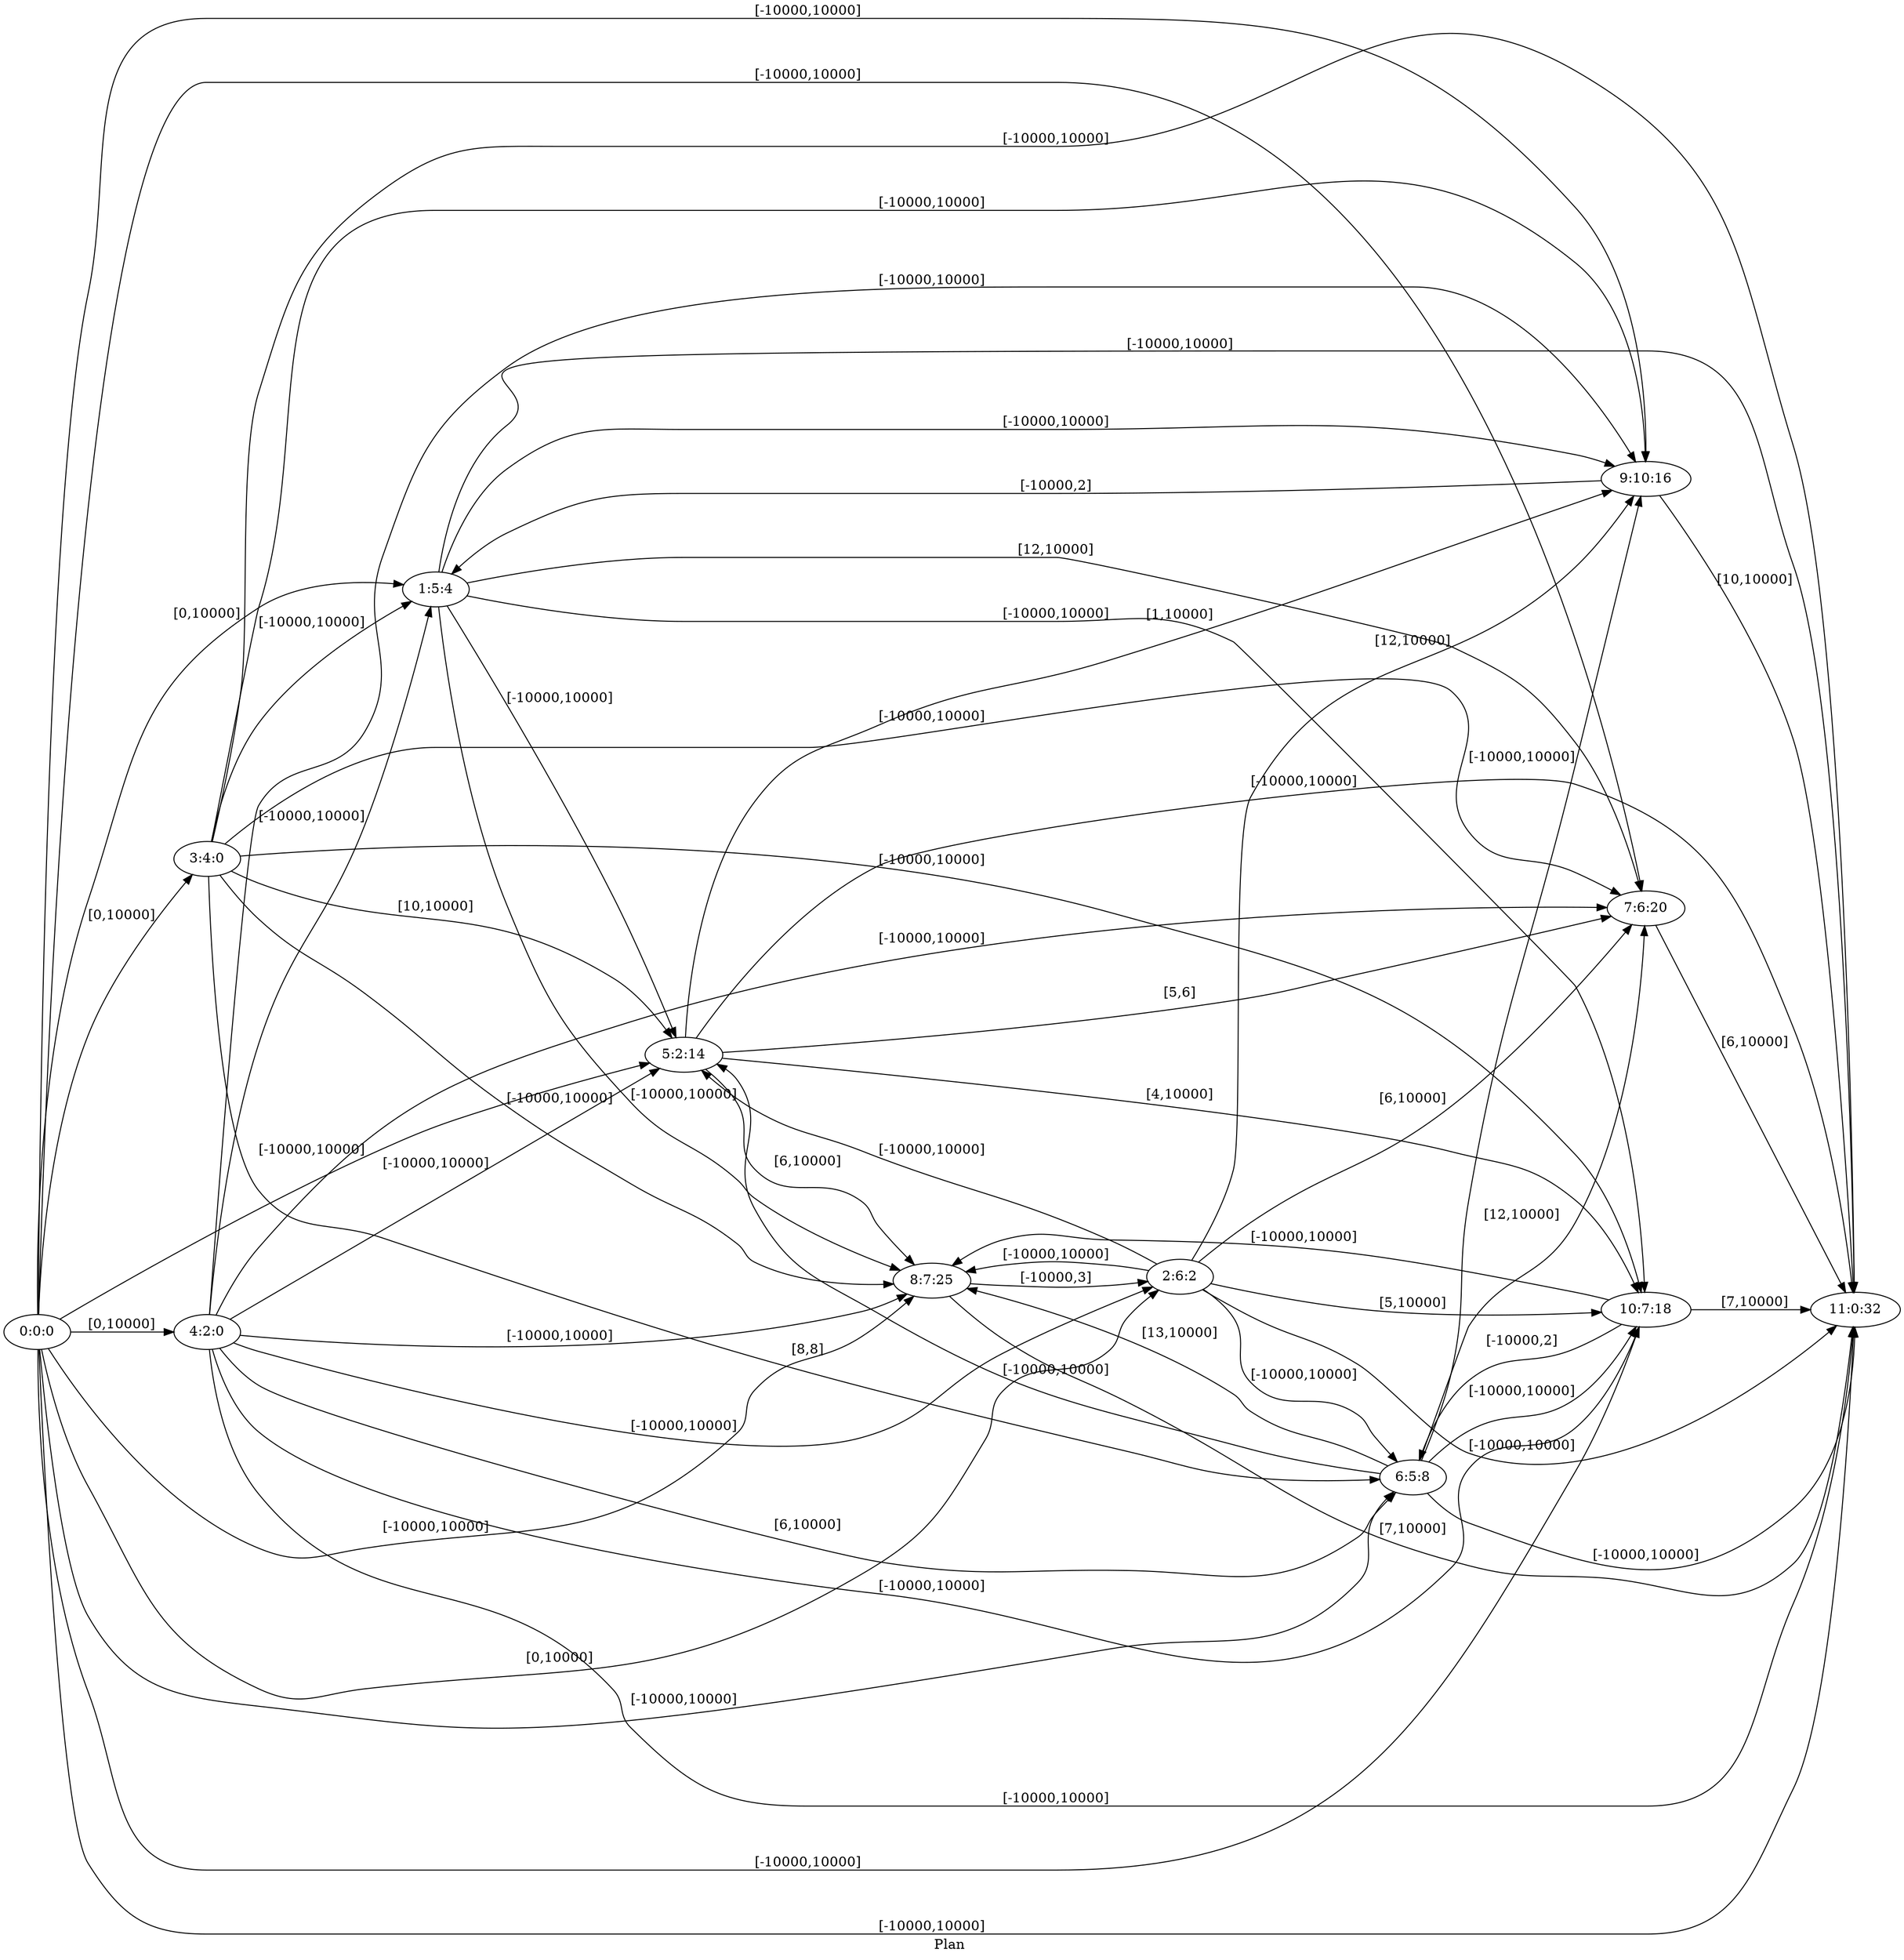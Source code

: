 digraph G {
 rankdir = LR;
 nodesep = .45; 
 size = 30;
label="Plan ";
 fldt = 0.835227;
"0:0:0"->"1:5:4"[ label = "[0,10000]"];
"0:0:0"->"2:6:2"[ label = "[0,10000]"];
"0:0:0"->"3:4:0"[ label = "[0,10000]"];
"0:0:0"->"4:2:0"[ label = "[0,10000]"];
"0:0:0"->"5:2:14"[ label = "[-10000,10000]"];
"0:0:0"->"6:5:8"[ label = "[-10000,10000]"];
"0:0:0"->"7:6:20"[ label = "[-10000,10000]"];
"0:0:0"->"8:7:25"[ label = "[-10000,10000]"];
"0:0:0"->"9:10:16"[ label = "[-10000,10000]"];
"0:0:0"->"10:7:18"[ label = "[-10000,10000]"];
"0:0:0"->"11:0:32"[ label = "[-10000,10000]"];
"1:5:4"->"5:2:14"[ label = "[-10000,10000]"];
"1:5:4"->"7:6:20"[ label = "[12,10000]"];
"1:5:4"->"8:7:25"[ label = "[-10000,10000]"];
"1:5:4"->"9:10:16"[ label = "[-10000,10000]"];
"1:5:4"->"10:7:18"[ label = "[-10000,10000]"];
"1:5:4"->"11:0:32"[ label = "[-10000,10000]"];
"2:6:2"->"5:2:14"[ label = "[-10000,10000]"];
"2:6:2"->"6:5:8"[ label = "[-10000,10000]"];
"2:6:2"->"7:6:20"[ label = "[6,10000]"];
"2:6:2"->"8:7:25"[ label = "[-10000,10000]"];
"2:6:2"->"9:10:16"[ label = "[12,10000]"];
"2:6:2"->"10:7:18"[ label = "[5,10000]"];
"2:6:2"->"11:0:32"[ label = "[-10000,10000]"];
"3:4:0"->"1:5:4"[ label = "[-10000,10000]"];
"3:4:0"->"5:2:14"[ label = "[10,10000]"];
"3:4:0"->"6:5:8"[ label = "[8,8]"];
"3:4:0"->"7:6:20"[ label = "[-10000,10000]"];
"3:4:0"->"8:7:25"[ label = "[-10000,10000]"];
"3:4:0"->"9:10:16"[ label = "[-10000,10000]"];
"3:4:0"->"10:7:18"[ label = "[-10000,10000]"];
"3:4:0"->"11:0:32"[ label = "[-10000,10000]"];
"4:2:0"->"1:5:4"[ label = "[-10000,10000]"];
"4:2:0"->"2:6:2"[ label = "[-10000,10000]"];
"4:2:0"->"5:2:14"[ label = "[-10000,10000]"];
"4:2:0"->"6:5:8"[ label = "[6,10000]"];
"4:2:0"->"7:6:20"[ label = "[-10000,10000]"];
"4:2:0"->"8:7:25"[ label = "[-10000,10000]"];
"4:2:0"->"9:10:16"[ label = "[-10000,10000]"];
"4:2:0"->"10:7:18"[ label = "[-10000,10000]"];
"4:2:0"->"11:0:32"[ label = "[-10000,10000]"];
"5:2:14"->"7:6:20"[ label = "[5,6]"];
"5:2:14"->"8:7:25"[ label = "[6,10000]"];
"5:2:14"->"9:10:16"[ label = "[1,10000]"];
"5:2:14"->"10:7:18"[ label = "[4,10000]"];
"5:2:14"->"11:0:32"[ label = "[-10000,10000]"];
"6:5:8"->"5:2:14"[ label = "[-10000,10000]"];
"6:5:8"->"7:6:20"[ label = "[12,10000]"];
"6:5:8"->"8:7:25"[ label = "[13,10000]"];
"6:5:8"->"9:10:16"[ label = "[-10000,10000]"];
"6:5:8"->"10:7:18"[ label = "[-10000,10000]"];
"6:5:8"->"11:0:32"[ label = "[-10000,10000]"];
"7:6:20"->"11:0:32"[ label = "[6,10000]"];
"8:7:25"->"2:6:2"[ label = "[-10000,3]"];
"8:7:25"->"11:0:32"[ label = "[7,10000]"];
"9:10:16"->"1:5:4"[ label = "[-10000,2]"];
"9:10:16"->"11:0:32"[ label = "[10,10000]"];
"10:7:18"->"6:5:8"[ label = "[-10000,2]"];
"10:7:18"->"8:7:25"[ label = "[-10000,10000]"];
"10:7:18"->"11:0:32"[ label = "[7,10000]"];
}
